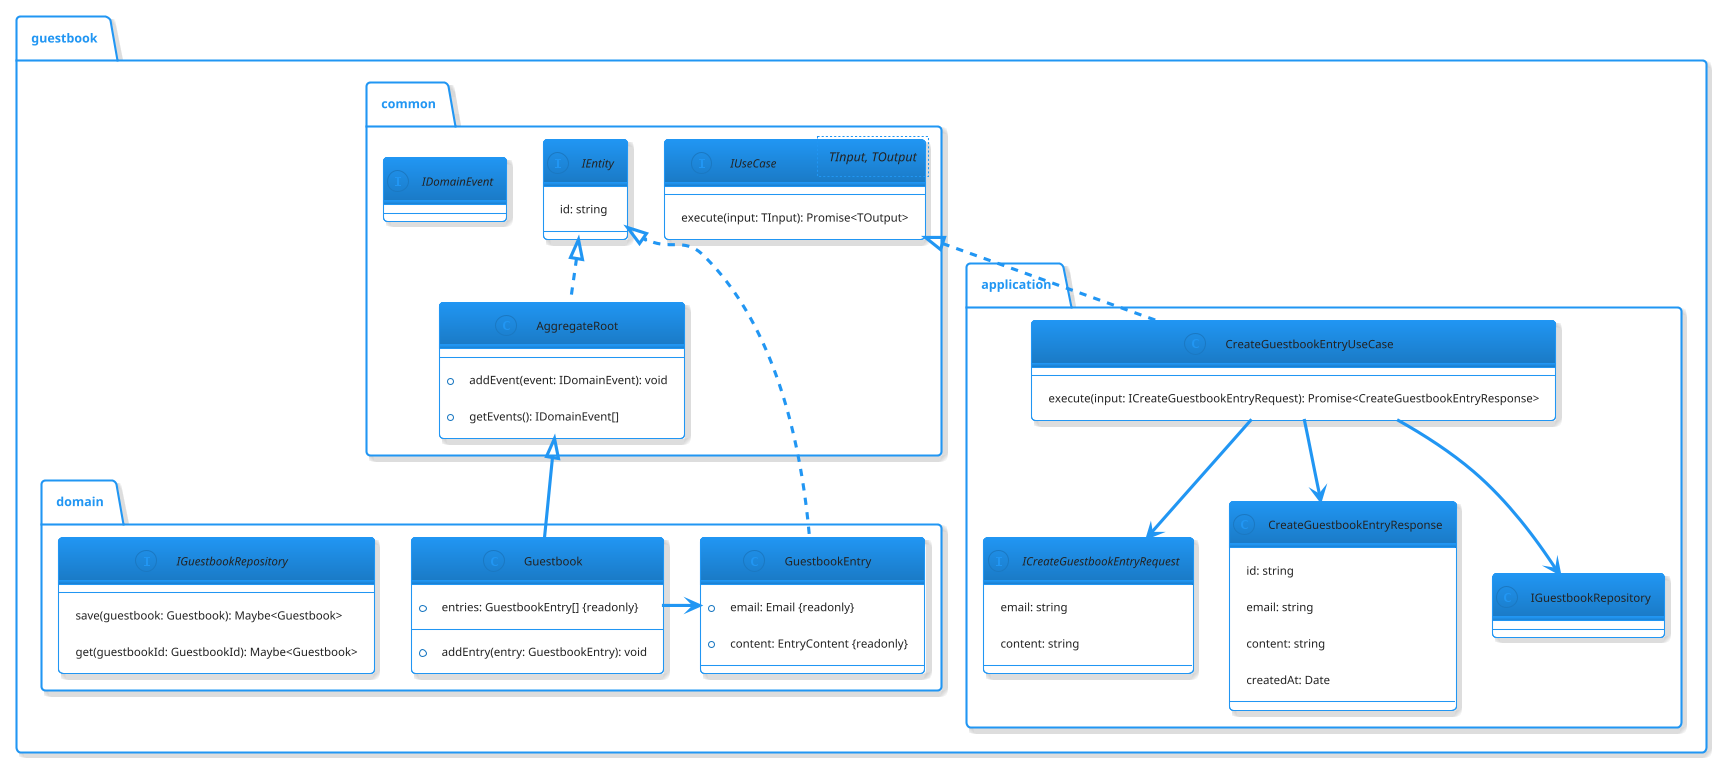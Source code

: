 @startuml
!theme materia-outline



namespace guestbook.common {

interface IEntity {
    id: string
}

class AggregateRoot implements IEntity {
  +addEvent(event: IDomainEvent): void
  +getEvents(): IDomainEvent[]
}

interface IUseCase<TInput, TOutput> {
    execute(input: TInput): Promise<TOutput>
}

interface IDomainEvent {}
}

namespace guestbook.domain {
class Guestbook extends guestbook.common.AggregateRoot {
    +entries: GuestbookEntry[] {readonly}
    +addEntry(entry: GuestbookEntry): void
}

class GuestbookEntry implements guestbook.common.IEntity {
    +email: Email {readonly}
    +content: EntryContent {readonly}
}

interface IGuestbookRepository {
    save(guestbook: Guestbook): Maybe<Guestbook>
    get(guestbookId: GuestbookId): Maybe<Guestbook>
}
}




namespace guestbook.application  {

interface ICreateGuestbookEntryRequest {
    email: string
    content: string
}


class CreateGuestbookEntryResponse {
    id: string
    email: string
    content: string
    createdAt: Date
}

class CreateGuestbookEntryUseCase implements guestbook.common.IUseCase {
    execute(input: ICreateGuestbookEntryRequest): Promise<CreateGuestbookEntryResponse>
}
}

guestbook.domain.Guestbook -l-> guestbook.domain.GuestbookEntry
guestbook.application.CreateGuestbookEntryUseCase --> guestbook.application.ICreateGuestbookEntryRequest
guestbook.application.CreateGuestbookEntryUseCase --> guestbook.application.CreateGuestbookEntryResponse
guestbook.application.CreateGuestbookEntryUseCase --> guestbook.application.IGuestbookRepository
@enduml